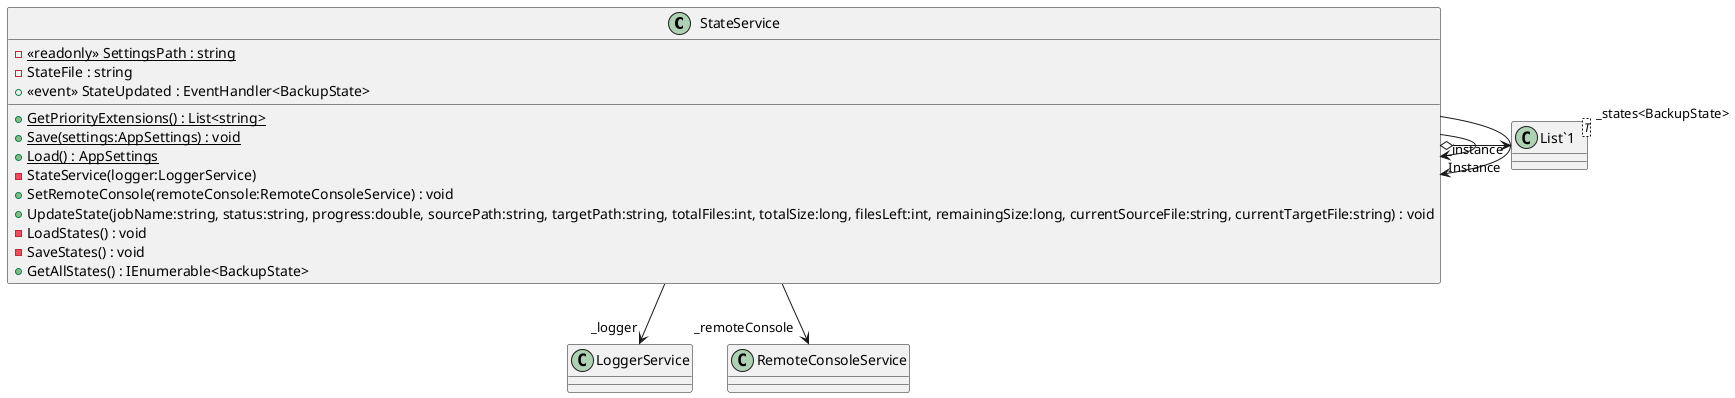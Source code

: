 @startuml
class StateService {
    - {static} <<readonly>> SettingsPath : string
    + {static} GetPriorityExtensions() : List<string>
    + {static} Save(settings:AppSettings) : void
    + {static} Load() : AppSettings
    - StateFile : string
    +  <<event>> StateUpdated : EventHandler<BackupState> 
    - StateService(logger:LoggerService)
    + SetRemoteConsole(remoteConsole:RemoteConsoleService) : void
    + UpdateState(jobName:string, status:string, progress:double, sourcePath:string, targetPath:string, totalFiles:int, totalSize:long, filesLeft:int, remainingSize:long, currentSourceFile:string, currentTargetFile:string) : void
    - LoadStates() : void
    - SaveStates() : void
    + GetAllStates() : IEnumerable<BackupState>
}
class "List`1"<T> {
}
StateService --> "_instance" StateService
StateService --> "Instance" StateService
StateService o-> "_states<BackupState>" "List`1"
StateService --> "_logger" LoggerService
StateService --> "_remoteConsole" RemoteConsoleService
@enduml
